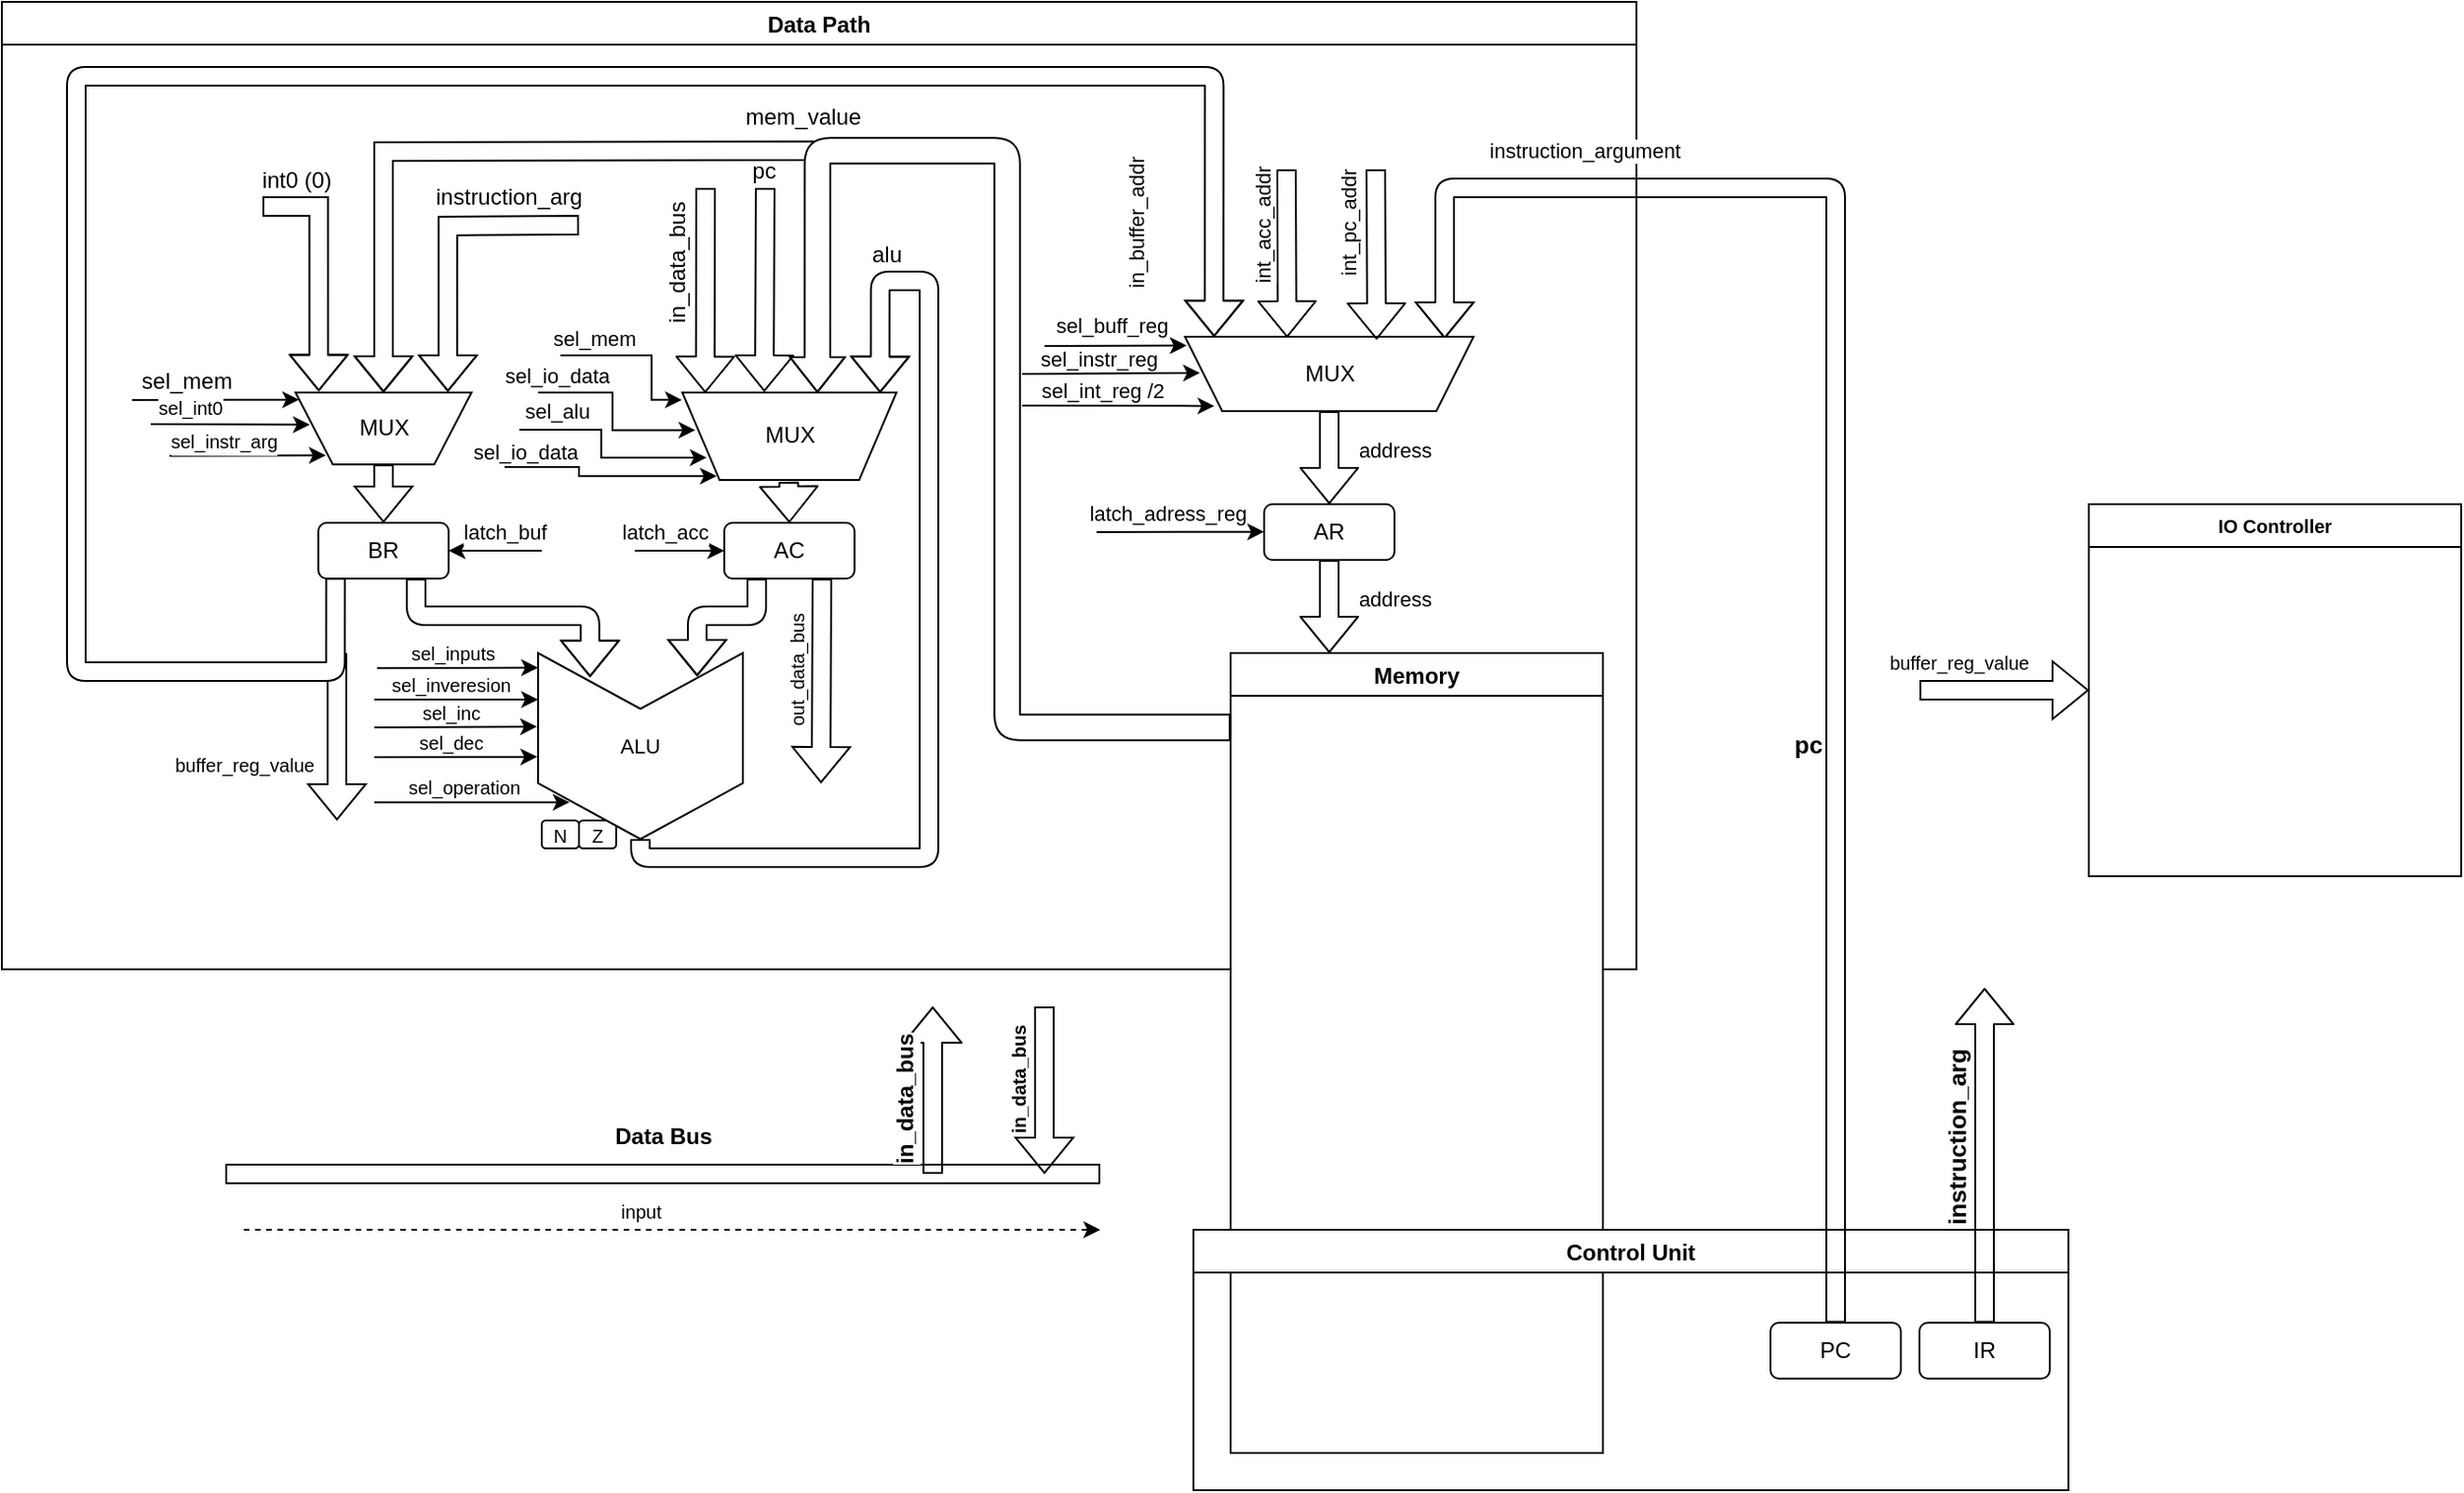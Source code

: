 <mxfile>
    <diagram id="kQsH1G5CMmZ4WWnJtj7y" name="Page-1">
        <mxGraphModel dx="2485" dy="1229" grid="1" gridSize="10" guides="1" tooltips="1" connect="1" arrows="1" fold="1" page="1" pageScale="1" pageWidth="827" pageHeight="1169" math="0" shadow="0">
            <root>
                <mxCell id="0"/>
                <mxCell id="1" parent="0"/>
                <mxCell id="2" value="Data Path" style="swimlane;" vertex="1" parent="1">
                    <mxGeometry x="-80" y="20" width="878" height="520" as="geometry"/>
                </mxCell>
                <mxCell id="6" value="Memory" style="swimlane;fillColor=default;glass=0;swimlaneLine=1;swimlaneFillColor=default;" vertex="1" parent="2">
                    <mxGeometry x="660" y="350" width="200" height="430" as="geometry"/>
                </mxCell>
                <mxCell id="139" value="" style="endArrow=classic;html=1;rounded=0;shadow=0;fontSize=10;fillColor=default;entryX=0.298;entryY=1.014;entryDx=0;entryDy=0;entryPerimeter=0;" edge="1" parent="2">
                    <mxGeometry width="50" height="50" relative="1" as="geometry">
                        <mxPoint x="201.54" y="358.08" as="sourcePoint"/>
                        <mxPoint x="288" y="357.88" as="targetPoint"/>
                    </mxGeometry>
                </mxCell>
                <mxCell id="140" value="sel_inputs" style="edgeLabel;html=1;align=center;verticalAlign=middle;resizable=0;points=[];fontSize=10;" vertex="1" connectable="0" parent="139">
                    <mxGeometry x="-0.16" y="1" relative="1" as="geometry">
                        <mxPoint x="4" y="-7" as="offset"/>
                    </mxGeometry>
                </mxCell>
                <mxCell id="141" value="" style="endArrow=classic;html=1;rounded=0;shadow=0;fontSize=10;fillColor=default;entryX=0.25;entryY=1;entryDx=0;entryDy=0;" edge="1" parent="2" target="93">
                    <mxGeometry width="50" height="50" relative="1" as="geometry">
                        <mxPoint x="200" y="375" as="sourcePoint"/>
                        <mxPoint x="286.46" y="380.0" as="targetPoint"/>
                    </mxGeometry>
                </mxCell>
                <mxCell id="142" value="sel_inveresion" style="edgeLabel;html=1;align=center;verticalAlign=middle;resizable=0;points=[];fontSize=10;" vertex="1" connectable="0" parent="141">
                    <mxGeometry x="-0.16" y="1" relative="1" as="geometry">
                        <mxPoint x="4" y="-7" as="offset"/>
                    </mxGeometry>
                </mxCell>
                <mxCell id="143" value="" style="endArrow=classic;html=1;rounded=0;shadow=0;fontSize=10;fillColor=default;entryX=0.396;entryY=1.005;entryDx=0;entryDy=0;entryPerimeter=0;" edge="1" parent="2" target="93">
                    <mxGeometry width="50" height="50" relative="1" as="geometry">
                        <mxPoint x="200" y="390" as="sourcePoint"/>
                        <mxPoint x="286.46" y="390.0" as="targetPoint"/>
                    </mxGeometry>
                </mxCell>
                <mxCell id="144" value="sel_inc" style="edgeLabel;html=1;align=center;verticalAlign=middle;resizable=0;points=[];fontSize=10;" vertex="1" connectable="0" parent="143">
                    <mxGeometry x="-0.16" y="1" relative="1" as="geometry">
                        <mxPoint x="4" y="-7" as="offset"/>
                    </mxGeometry>
                </mxCell>
                <mxCell id="145" value="" style="endArrow=classic;html=1;rounded=0;shadow=0;fontSize=10;fillColor=default;entryX=0.558;entryY=1.004;entryDx=0;entryDy=0;entryPerimeter=0;" edge="1" parent="2" target="93">
                    <mxGeometry width="50" height="50" relative="1" as="geometry">
                        <mxPoint x="200" y="406" as="sourcePoint"/>
                        <mxPoint x="286.46" y="410.0" as="targetPoint"/>
                    </mxGeometry>
                </mxCell>
                <mxCell id="146" value="sel_dec" style="edgeLabel;html=1;align=center;verticalAlign=middle;resizable=0;points=[];fontSize=10;" vertex="1" connectable="0" parent="145">
                    <mxGeometry x="-0.16" y="1" relative="1" as="geometry">
                        <mxPoint x="4" y="-7" as="offset"/>
                    </mxGeometry>
                </mxCell>
                <mxCell id="147" value="" style="endArrow=classic;html=1;rounded=0;shadow=0;fontSize=10;fillColor=default;entryX=0.802;entryY=0.846;entryDx=0;entryDy=0;entryPerimeter=0;" edge="1" parent="2" target="93">
                    <mxGeometry width="50" height="50" relative="1" as="geometry">
                        <mxPoint x="200.0" y="430.2" as="sourcePoint"/>
                        <mxPoint x="286.46" y="430.0" as="targetPoint"/>
                    </mxGeometry>
                </mxCell>
                <mxCell id="148" value="sel_operation" style="edgeLabel;html=1;align=center;verticalAlign=middle;resizable=0;points=[];fontSize=10;" vertex="1" connectable="0" parent="147">
                    <mxGeometry x="-0.16" y="1" relative="1" as="geometry">
                        <mxPoint x="4" y="-7" as="offset"/>
                    </mxGeometry>
                </mxCell>
                <mxCell id="153" value="" style="shape=flexArrow;endArrow=classic;html=1;rounded=0;shadow=0;fontSize=10;fillColor=none;" edge="1" parent="2">
                    <mxGeometry width="50" height="50" relative="1" as="geometry">
                        <mxPoint x="180" y="350" as="sourcePoint"/>
                        <mxPoint x="180" y="440" as="targetPoint"/>
                    </mxGeometry>
                </mxCell>
                <mxCell id="154" value="buffer_reg_value" style="edgeLabel;html=1;align=center;verticalAlign=middle;resizable=0;points=[];fontSize=10;" vertex="1" connectable="0" parent="153">
                    <mxGeometry x="0.206" y="-2" relative="1" as="geometry">
                        <mxPoint x="-48" y="5" as="offset"/>
                    </mxGeometry>
                </mxCell>
                <mxCell id="162" value="Z" style="rounded=1;whiteSpace=wrap;html=1;glass=0;fontSize=10;fillColor=default;" vertex="1" parent="2">
                    <mxGeometry x="310" y="440" width="20" height="15" as="geometry"/>
                </mxCell>
                <mxCell id="161" value="N" style="rounded=1;whiteSpace=wrap;html=1;glass=0;fontSize=10;fillColor=default;" vertex="1" parent="2">
                    <mxGeometry x="290" y="440" width="20" height="15" as="geometry"/>
                </mxCell>
                <mxCell id="4" value="Control Unit" style="swimlane;" vertex="1" parent="1">
                    <mxGeometry x="560" y="680" width="470" height="140" as="geometry"/>
                </mxCell>
                <mxCell id="5" value="IR" style="rounded=1;whiteSpace=wrap;html=1;" vertex="1" parent="4">
                    <mxGeometry x="390" y="50" width="70" height="30" as="geometry"/>
                </mxCell>
                <mxCell id="16" value="PC" style="rounded=1;whiteSpace=wrap;html=1;" vertex="1" parent="4">
                    <mxGeometry x="310" y="50" width="70" height="30" as="geometry"/>
                </mxCell>
                <mxCell id="21" value="" style="shape=flexArrow;endArrow=classic;html=1;exitX=0.5;exitY=0;exitDx=0;exitDy=0;entryX=0.1;entryY=0.974;entryDx=0;entryDy=0;entryPerimeter=0;edgeStyle=orthogonalEdgeStyle;" edge="1" parent="1" source="16">
                    <mxGeometry width="50" height="50" relative="1" as="geometry">
                        <mxPoint x="780" y="520" as="sourcePoint"/>
                        <mxPoint x="695.0" y="201.04" as="targetPoint"/>
                        <Array as="points">
                            <mxPoint x="905" y="120"/>
                            <mxPoint x="695" y="120"/>
                        </Array>
                    </mxGeometry>
                </mxCell>
                <mxCell id="56" value="&lt;font style=&quot;font-size: 13px;&quot;&gt;&lt;b&gt;pc&lt;/b&gt;&lt;/font&gt;" style="edgeLabel;html=1;align=center;verticalAlign=middle;resizable=0;points=[];fontSize=12;" vertex="1" connectable="0" parent="21">
                    <mxGeometry x="-0.816" y="2" relative="1" as="geometry">
                        <mxPoint x="-13" y="-228" as="offset"/>
                    </mxGeometry>
                </mxCell>
                <mxCell id="43" value="" style="shape=flexArrow;endArrow=none;html=1;fontSize=11;endFill=0;" edge="1" parent="1">
                    <mxGeometry width="50" height="50" relative="1" as="geometry">
                        <mxPoint x="40" y="650" as="sourcePoint"/>
                        <mxPoint x="510" y="650" as="targetPoint"/>
                    </mxGeometry>
                </mxCell>
                <mxCell id="44" value="&lt;b&gt;&lt;font style=&quot;font-size: 12px;&quot;&gt;Data Bus&lt;/font&gt;&lt;/b&gt;" style="edgeLabel;html=1;align=center;verticalAlign=middle;resizable=0;points=[];fontSize=11;" vertex="1" connectable="0" parent="43">
                    <mxGeometry x="-0.07" y="1" relative="1" as="geometry">
                        <mxPoint x="16" y="-19" as="offset"/>
                    </mxGeometry>
                </mxCell>
                <mxCell id="54" value="" style="shape=flexArrow;endArrow=classic;html=1;fontSize=12;" edge="1" parent="1">
                    <mxGeometry width="50" height="50" relative="1" as="geometry">
                        <mxPoint x="420" y="650" as="sourcePoint"/>
                        <mxPoint x="420" y="560" as="targetPoint"/>
                    </mxGeometry>
                </mxCell>
                <mxCell id="55" value="&lt;b&gt;in_data_bus&lt;/b&gt;" style="edgeLabel;html=1;align=center;verticalAlign=middle;resizable=0;points=[];fontSize=12;rotation=270;" vertex="1" connectable="0" parent="54">
                    <mxGeometry x="-0.352" y="3" relative="1" as="geometry">
                        <mxPoint x="-12" y="-11" as="offset"/>
                    </mxGeometry>
                </mxCell>
                <mxCell id="59" value="" style="shape=flexArrow;endArrow=classic;html=1;fontSize=13;exitX=0.5;exitY=0;exitDx=0;exitDy=0;" edge="1" parent="1" source="5">
                    <mxGeometry width="50" height="50" relative="1" as="geometry">
                        <mxPoint x="720" y="610" as="sourcePoint"/>
                        <mxPoint x="985" y="550" as="targetPoint"/>
                    </mxGeometry>
                </mxCell>
                <mxCell id="60" value="&lt;b style=&quot;&quot;&gt;instruction_arg&lt;/b&gt;" style="edgeLabel;html=1;align=center;verticalAlign=middle;resizable=0;points=[];fontSize=13;rotation=270;" vertex="1" connectable="0" parent="59">
                    <mxGeometry x="0.195" y="-1" relative="1" as="geometry">
                        <mxPoint x="-16" y="8" as="offset"/>
                    </mxGeometry>
                </mxCell>
                <mxCell id="78" value="BR" style="rounded=1;whiteSpace=wrap;html=1;" vertex="1" parent="1">
                    <mxGeometry x="90" y="300" width="70" height="30" as="geometry"/>
                </mxCell>
                <mxCell id="79" value="AC" style="rounded=1;whiteSpace=wrap;html=1;" vertex="1" parent="1">
                    <mxGeometry x="308" y="300" width="70" height="30" as="geometry"/>
                </mxCell>
                <mxCell id="80" value="AR" style="rounded=1;whiteSpace=wrap;html=1;" vertex="1" parent="1">
                    <mxGeometry x="598" y="290" width="70" height="30" as="geometry"/>
                </mxCell>
                <mxCell id="81" value="MUX" style="shape=trapezoid;perimeter=trapezoidPerimeter;whiteSpace=wrap;html=1;fixedSize=1;direction=west;" vertex="1" parent="1">
                    <mxGeometry x="555.5" y="200" width="155" height="40" as="geometry"/>
                </mxCell>
                <mxCell id="82" value="" style="shape=flexArrow;endArrow=classic;html=1;entryX=0.5;entryY=0;entryDx=0;entryDy=0;exitX=0.5;exitY=0;exitDx=0;exitDy=0;" edge="1" parent="1" source="81" target="80">
                    <mxGeometry width="50" height="50" relative="1" as="geometry">
                        <mxPoint x="400" y="220" as="sourcePoint"/>
                        <mxPoint x="450" y="170" as="targetPoint"/>
                    </mxGeometry>
                </mxCell>
                <mxCell id="83" value="address" style="edgeLabel;html=1;align=center;verticalAlign=middle;resizable=0;points=[];" vertex="1" connectable="0" parent="82">
                    <mxGeometry x="-0.338" y="3" relative="1" as="geometry">
                        <mxPoint x="32" y="4" as="offset"/>
                    </mxGeometry>
                </mxCell>
                <mxCell id="84" value="" style="shape=flexArrow;endArrow=classic;html=1;exitX=0.5;exitY=1;exitDx=0;exitDy=0;" edge="1" parent="1" source="80">
                    <mxGeometry width="50" height="50" relative="1" as="geometry">
                        <mxPoint x="604.62" y="320" as="sourcePoint"/>
                        <mxPoint x="633.0" y="370" as="targetPoint"/>
                    </mxGeometry>
                </mxCell>
                <mxCell id="85" value="address" style="edgeLabel;html=1;align=center;verticalAlign=middle;resizable=0;points=[];" vertex="1" connectable="0" parent="84">
                    <mxGeometry x="-0.338" y="3" relative="1" as="geometry">
                        <mxPoint x="32" y="4" as="offset"/>
                    </mxGeometry>
                </mxCell>
                <mxCell id="88" value="int_pc_addr" style="edgeLabel;html=1;align=center;verticalAlign=middle;resizable=0;points=[];rotation=270;fontSize=11;" vertex="1" connectable="0" parent="1">
                    <mxGeometry x="643" y="139" as="geometry"/>
                </mxCell>
                <mxCell id="89" value="" style="endArrow=classic;html=1;fontSize=11;entryX=0.948;entryY=0.514;entryDx=0;entryDy=0;entryPerimeter=0;" edge="1" parent="1" target="81">
                    <mxGeometry width="50" height="50" relative="1" as="geometry">
                        <mxPoint x="468.0" y="220" as="sourcePoint"/>
                        <mxPoint x="532.845" y="210.0" as="targetPoint"/>
                    </mxGeometry>
                </mxCell>
                <mxCell id="90" value="sel_instr_reg" style="edgeLabel;html=1;align=center;verticalAlign=middle;resizable=0;points=[];fontSize=11;" vertex="1" connectable="0" parent="89">
                    <mxGeometry x="-0.477" relative="1" as="geometry">
                        <mxPoint x="16" y="-8" as="offset"/>
                    </mxGeometry>
                </mxCell>
                <mxCell id="91" value="" style="endArrow=classic;html=1;fontSize=11;entryX=0.898;entryY=0.07;entryDx=0;entryDy=0;entryPerimeter=0;" edge="1" parent="1" target="81">
                    <mxGeometry width="50" height="50" relative="1" as="geometry">
                        <mxPoint x="468.0" y="237.0" as="sourcePoint"/>
                        <mxPoint x="528.43" y="220.0" as="targetPoint"/>
                    </mxGeometry>
                </mxCell>
                <mxCell id="92" value="sel_int_reg /2" style="edgeLabel;html=1;align=center;verticalAlign=middle;resizable=0;points=[];fontSize=11;" vertex="1" connectable="0" parent="91">
                    <mxGeometry x="-0.477" relative="1" as="geometry">
                        <mxPoint x="16" y="-8" as="offset"/>
                    </mxGeometry>
                </mxCell>
                <mxCell id="93" value="ALU" style="shape=step;perimeter=stepPerimeter;whiteSpace=wrap;html=1;fixedSize=1;fontSize=11;direction=south;size=30;" vertex="1" parent="1">
                    <mxGeometry x="208" y="370" width="110" height="100" as="geometry"/>
                </mxCell>
                <mxCell id="94" value="" style="shape=flexArrow;endArrow=classic;html=1;fontSize=11;exitX=0.75;exitY=1;exitDx=0;exitDy=0;entryX=0.129;entryY=0.746;entryDx=0;entryDy=0;entryPerimeter=0;edgeStyle=orthogonalEdgeStyle;" edge="1" parent="1" source="78" target="93">
                    <mxGeometry width="50" height="50" relative="1" as="geometry">
                        <mxPoint x="300" y="440" as="sourcePoint"/>
                        <mxPoint x="350" y="390" as="targetPoint"/>
                    </mxGeometry>
                </mxCell>
                <mxCell id="95" value="" style="shape=flexArrow;endArrow=classic;html=1;fontSize=11;exitX=0.25;exitY=1;exitDx=0;exitDy=0;entryX=0.125;entryY=0.223;entryDx=0;entryDy=0;entryPerimeter=0;edgeStyle=orthogonalEdgeStyle;" edge="1" parent="1" source="79" target="93">
                    <mxGeometry width="50" height="50" relative="1" as="geometry">
                        <mxPoint x="300" y="440" as="sourcePoint"/>
                        <mxPoint x="350" y="390" as="targetPoint"/>
                    </mxGeometry>
                </mxCell>
                <mxCell id="96" value="" style="endArrow=classic;html=1;fontSize=11;entryX=0;entryY=0.5;entryDx=0;entryDy=0;" edge="1" parent="1">
                    <mxGeometry width="50" height="50" relative="1" as="geometry">
                        <mxPoint x="508.0" y="305" as="sourcePoint"/>
                        <mxPoint x="598.0" y="304.83" as="targetPoint"/>
                    </mxGeometry>
                </mxCell>
                <mxCell id="97" value="latch_adress_reg" style="edgeLabel;html=1;align=center;verticalAlign=middle;resizable=0;points=[];fontSize=11;" vertex="1" connectable="0" parent="96">
                    <mxGeometry x="-0.467" y="4" relative="1" as="geometry">
                        <mxPoint x="14" y="-6" as="offset"/>
                    </mxGeometry>
                </mxCell>
                <mxCell id="98" value="MUX" style="shape=trapezoid;perimeter=trapezoidPerimeter;whiteSpace=wrap;html=1;fixedSize=1;direction=west;" vertex="1" parent="1">
                    <mxGeometry x="285.5" y="230" width="115" height="46.95" as="geometry"/>
                </mxCell>
                <mxCell id="99" value="" style="shape=flexArrow;endArrow=classic;html=1;fontSize=12;exitX=0.503;exitY=-0.021;exitDx=0;exitDy=0;entryX=0.5;entryY=0;entryDx=0;entryDy=0;exitPerimeter=0;" edge="1" parent="1" source="98" target="79">
                    <mxGeometry width="50" height="50" relative="1" as="geometry">
                        <mxPoint x="320" y="310" as="sourcePoint"/>
                        <mxPoint x="370" y="260" as="targetPoint"/>
                    </mxGeometry>
                </mxCell>
                <mxCell id="100" value="" style="shape=flexArrow;endArrow=classic;html=1;fontSize=12;exitX=1;exitY=0.5;exitDx=0;exitDy=0;entryX=0.076;entryY=0.996;entryDx=0;entryDy=0;entryPerimeter=0;edgeStyle=orthogonalEdgeStyle;" edge="1" parent="1" source="93" target="98">
                    <mxGeometry width="50" height="50" relative="1" as="geometry">
                        <mxPoint x="260" y="330" as="sourcePoint"/>
                        <mxPoint x="310" y="280" as="targetPoint"/>
                        <Array as="points">
                            <mxPoint x="263" y="480"/>
                            <mxPoint x="418" y="480"/>
                            <mxPoint x="418" y="170"/>
                            <mxPoint x="392" y="170"/>
                        </Array>
                    </mxGeometry>
                </mxCell>
                <mxCell id="101" value="alu" style="edgeLabel;html=1;align=center;verticalAlign=middle;resizable=0;points=[];fontSize=12;" vertex="1" connectable="0" parent="100">
                    <mxGeometry x="0.742" y="-2" relative="1" as="geometry">
                        <mxPoint x="-9" y="-12" as="offset"/>
                    </mxGeometry>
                </mxCell>
                <mxCell id="102" value="" style="shape=flexArrow;endArrow=classic;html=1;fontSize=12;entryX=0.893;entryY=0.996;entryDx=0;entryDy=0;entryPerimeter=0;" edge="1" parent="1" target="98">
                    <mxGeometry width="50" height="50" relative="1" as="geometry">
                        <mxPoint x="298" y="120" as="sourcePoint"/>
                        <mxPoint x="270" y="210" as="targetPoint"/>
                        <Array as="points"/>
                    </mxGeometry>
                </mxCell>
                <mxCell id="103" value="in_data_bus" style="edgeLabel;html=1;align=center;verticalAlign=middle;resizable=0;points=[];fontSize=12;rotation=270;" vertex="1" connectable="0" parent="102">
                    <mxGeometry x="-0.896" y="-1" relative="1" as="geometry">
                        <mxPoint x="-14" y="35" as="offset"/>
                    </mxGeometry>
                </mxCell>
                <mxCell id="104" value="" style="endArrow=classic;html=1;fontSize=13;entryX=0.939;entryY=0.57;entryDx=0;entryDy=0;entryPerimeter=0;edgeStyle=orthogonalEdgeStyle;rounded=0;" edge="1" parent="1" target="98">
                    <mxGeometry width="50" height="50" relative="1" as="geometry">
                        <mxPoint x="208" y="230" as="sourcePoint"/>
                        <mxPoint x="257.505" y="247.23" as="targetPoint"/>
                        <Array as="points">
                            <mxPoint x="248" y="230"/>
                            <mxPoint x="248" y="250"/>
                        </Array>
                    </mxGeometry>
                </mxCell>
                <mxCell id="105" value="&lt;font style=&quot;font-size: 11px;&quot;&gt;sel_io_data&lt;/font&gt;" style="edgeLabel;html=1;align=center;verticalAlign=middle;resizable=0;points=[];fontSize=13;" vertex="1" connectable="0" parent="104">
                    <mxGeometry x="-0.523" y="-1" relative="1" as="geometry">
                        <mxPoint x="-15" y="-11" as="offset"/>
                    </mxGeometry>
                </mxCell>
                <mxCell id="106" value="" style="endArrow=classic;html=1;fontSize=13;entryX=0.886;entryY=0.255;entryDx=0;entryDy=0;entryPerimeter=0;edgeStyle=orthogonalEdgeStyle;rounded=0;" edge="1" parent="1" target="98">
                    <mxGeometry width="50" height="50" relative="1" as="geometry">
                        <mxPoint x="198" y="250" as="sourcePoint"/>
                        <mxPoint x="268.065" y="249.999" as="targetPoint"/>
                        <Array as="points">
                            <mxPoint x="198" y="250"/>
                            <mxPoint x="242" y="250"/>
                            <mxPoint x="242" y="265"/>
                        </Array>
                    </mxGeometry>
                </mxCell>
                <mxCell id="107" value="&lt;font style=&quot;font-size: 11px;&quot;&gt;sel_alu&lt;/font&gt;" style="edgeLabel;html=1;align=center;verticalAlign=middle;resizable=0;points=[];fontSize=11;" vertex="1" connectable="0" parent="106">
                    <mxGeometry x="-0.523" y="-1" relative="1" as="geometry">
                        <mxPoint x="-8" y="-11" as="offset"/>
                    </mxGeometry>
                </mxCell>
                <mxCell id="108" value="" style="endArrow=classic;html=1;fontSize=13;entryX=0.839;entryY=0.043;entryDx=0;entryDy=0;entryPerimeter=0;edgeStyle=orthogonalEdgeStyle;rounded=0;" edge="1" parent="1" target="98">
                    <mxGeometry width="50" height="50" relative="1" as="geometry">
                        <mxPoint x="190" y="270" as="sourcePoint"/>
                        <mxPoint x="268.065" y="259.789" as="targetPoint"/>
                        <Array as="points">
                            <mxPoint x="190" y="270"/>
                            <mxPoint x="230" y="270"/>
                            <mxPoint x="230" y="275"/>
                        </Array>
                    </mxGeometry>
                </mxCell>
                <mxCell id="109" value="&lt;font style=&quot;font-size: 11px;&quot;&gt;sel_io_data&lt;/font&gt;" style="edgeLabel;html=1;align=center;verticalAlign=middle;resizable=0;points=[];fontSize=13;" vertex="1" connectable="0" parent="108">
                    <mxGeometry x="-0.523" y="-1" relative="1" as="geometry">
                        <mxPoint x="-18" y="-10" as="offset"/>
                    </mxGeometry>
                </mxCell>
                <mxCell id="110" value="MUX" style="shape=trapezoid;perimeter=trapezoidPerimeter;whiteSpace=wrap;html=1;fixedSize=1;direction=west;" vertex="1" parent="1">
                    <mxGeometry x="77.75" y="230" width="94.5" height="38.58" as="geometry"/>
                </mxCell>
                <mxCell id="111" value="" style="shape=flexArrow;endArrow=classic;html=1;rounded=0;fontSize=11;exitX=0.5;exitY=0;exitDx=0;exitDy=0;entryX=0.5;entryY=0;entryDx=0;entryDy=0;" edge="1" parent="1" source="110" target="78">
                    <mxGeometry width="50" height="50" relative="1" as="geometry">
                        <mxPoint x="142" y="220" as="sourcePoint"/>
                        <mxPoint x="192" y="170" as="targetPoint"/>
                    </mxGeometry>
                </mxCell>
                <mxCell id="112" value="" style="shape=flexArrow;endArrow=classic;html=1;entryX=0.646;entryY=0.99;entryDx=0;entryDy=0;entryPerimeter=0;" edge="1" parent="1" target="81">
                    <mxGeometry width="50" height="50" relative="1" as="geometry">
                        <mxPoint x="610" y="110" as="sourcePoint"/>
                        <mxPoint x="720" y="250" as="targetPoint"/>
                    </mxGeometry>
                </mxCell>
                <mxCell id="113" value="int_acc_addr" style="edgeLabel;html=1;align=center;verticalAlign=middle;resizable=0;points=[];rotation=270;" vertex="1" connectable="0" parent="112">
                    <mxGeometry x="-0.089" y="-1" relative="1" as="geometry">
                        <mxPoint x="-12" y="-11" as="offset"/>
                    </mxGeometry>
                </mxCell>
                <mxCell id="114" value="instruction_argument" style="edgeLabel;html=1;align=center;verticalAlign=middle;resizable=0;points=[];fontSize=11;" vertex="1" connectable="0" parent="1">
                    <mxGeometry x="769.25" y="100.0" as="geometry"/>
                </mxCell>
                <mxCell id="115" value="" style="shape=flexArrow;endArrow=classic;html=1;entryX=0.336;entryY=0.962;entryDx=0;entryDy=0;entryPerimeter=0;" edge="1" parent="1" target="81">
                    <mxGeometry width="50" height="50" relative="1" as="geometry">
                        <mxPoint x="658.0" y="110" as="sourcePoint"/>
                        <mxPoint x="830" y="210" as="targetPoint"/>
                    </mxGeometry>
                </mxCell>
                <mxCell id="116" value="" style="endArrow=classic;html=1;fontSize=11;entryX=0.994;entryY=0.882;entryDx=0;entryDy=0;entryPerimeter=0;" edge="1" parent="1" target="81">
                    <mxGeometry width="50" height="50" relative="1" as="geometry">
                        <mxPoint x="480" y="205" as="sourcePoint"/>
                        <mxPoint x="530" y="260" as="targetPoint"/>
                    </mxGeometry>
                </mxCell>
                <mxCell id="117" value="sel_buff_reg" style="edgeLabel;html=1;align=center;verticalAlign=middle;resizable=0;points=[];fontSize=11;" vertex="1" connectable="0" parent="116">
                    <mxGeometry x="-0.477" relative="1" as="geometry">
                        <mxPoint x="16" y="-11" as="offset"/>
                    </mxGeometry>
                </mxCell>
                <mxCell id="118" value="" style="endArrow=classic;html=1;fontSize=11;entryX=1;entryY=0.5;entryDx=0;entryDy=0;" edge="1" parent="1" target="78">
                    <mxGeometry width="50" height="50" relative="1" as="geometry">
                        <mxPoint x="210" y="315" as="sourcePoint"/>
                        <mxPoint x="260" y="360" as="targetPoint"/>
                    </mxGeometry>
                </mxCell>
                <mxCell id="119" value="latch_buf" style="edgeLabel;html=1;align=center;verticalAlign=middle;resizable=0;points=[];fontSize=11;" vertex="1" connectable="0" parent="118">
                    <mxGeometry x="-0.467" relative="1" as="geometry">
                        <mxPoint x="-7" y="-10" as="offset"/>
                    </mxGeometry>
                </mxCell>
                <mxCell id="120" value="" style="endArrow=classic;html=1;fontSize=11;entryX=0;entryY=0.5;entryDx=0;entryDy=0;" edge="1" parent="1" target="79">
                    <mxGeometry width="50" height="50" relative="1" as="geometry">
                        <mxPoint x="260" y="315" as="sourcePoint"/>
                        <mxPoint x="350" y="330" as="targetPoint"/>
                    </mxGeometry>
                </mxCell>
                <mxCell id="121" value="latch_acc" style="edgeLabel;html=1;align=center;verticalAlign=middle;resizable=0;points=[];fontSize=11;" vertex="1" connectable="0" parent="120">
                    <mxGeometry x="-0.593" relative="1" as="geometry">
                        <mxPoint x="6" y="-10" as="offset"/>
                    </mxGeometry>
                </mxCell>
                <mxCell id="122" value="" style="shape=flexArrow;endArrow=classic;html=1;fontSize=12;entryX=0.617;entryY=1.01;entryDx=0;entryDy=0;entryPerimeter=0;" edge="1" parent="1" target="98">
                    <mxGeometry width="50" height="50" relative="1" as="geometry">
                        <mxPoint x="330" y="120" as="sourcePoint"/>
                        <mxPoint x="450" y="260" as="targetPoint"/>
                        <Array as="points"/>
                    </mxGeometry>
                </mxCell>
                <mxCell id="123" value="pc" style="edgeLabel;html=1;align=center;verticalAlign=middle;resizable=0;points=[];fontSize=12;" vertex="1" connectable="0" parent="122">
                    <mxGeometry x="-0.896" y="-1" relative="1" as="geometry">
                        <mxPoint y="-15" as="offset"/>
                    </mxGeometry>
                </mxCell>
                <mxCell id="124" value="" style="endArrow=classic;html=1;fontSize=13;entryX=1.002;entryY=0.916;entryDx=0;entryDy=0;entryPerimeter=0;rounded=0;edgeStyle=orthogonalEdgeStyle;" edge="1" parent="1" target="98">
                    <mxGeometry width="50" height="50" relative="1" as="geometry">
                        <mxPoint x="220" y="210" as="sourcePoint"/>
                        <mxPoint x="290" y="230" as="targetPoint"/>
                        <Array as="points">
                            <mxPoint x="240" y="210"/>
                            <mxPoint x="269" y="210"/>
                            <mxPoint x="269" y="234"/>
                        </Array>
                    </mxGeometry>
                </mxCell>
                <mxCell id="125" value="&lt;font style=&quot;font-size: 11px;&quot;&gt;sel_mem&lt;/font&gt;" style="edgeLabel;html=1;align=center;verticalAlign=middle;resizable=0;points=[];fontSize=13;" vertex="1" connectable="0" parent="124">
                    <mxGeometry x="-0.523" y="-1" relative="1" as="geometry">
                        <mxPoint x="-4" y="-11" as="offset"/>
                    </mxGeometry>
                </mxCell>
                <mxCell id="126" value="" style="shape=flexArrow;endArrow=classic;html=1;rounded=0;fontSize=11;entryX=0.134;entryY=1.012;entryDx=0;entryDy=0;entryPerimeter=0;edgeStyle=orthogonalEdgeStyle;" edge="1" parent="1" target="110">
                    <mxGeometry width="50" height="50" relative="1" as="geometry">
                        <mxPoint x="230" y="140" as="sourcePoint"/>
                        <mxPoint x="220" y="190" as="targetPoint"/>
                    </mxGeometry>
                </mxCell>
                <mxCell id="127" value="&lt;font style=&quot;font-size: 12px;&quot;&gt;instruction_arg&lt;/font&gt;" style="edgeLabel;html=1;align=center;verticalAlign=middle;resizable=0;points=[];fontSize=11;" vertex="1" connectable="0" parent="126">
                    <mxGeometry x="-0.461" y="1" relative="1" as="geometry">
                        <mxPoint x="5" y="-17" as="offset"/>
                    </mxGeometry>
                </mxCell>
                <mxCell id="128" value="" style="shape=flexArrow;endArrow=classic;html=1;rounded=0;fontSize=12;edgeStyle=orthogonalEdgeStyle;entryX=0.5;entryY=1;entryDx=0;entryDy=0;" edge="1" parent="1" target="110">
                    <mxGeometry width="50" height="50" relative="1" as="geometry">
                        <mxPoint x="370" y="100" as="sourcePoint"/>
                        <mxPoint x="130" y="220" as="targetPoint"/>
                    </mxGeometry>
                </mxCell>
                <mxCell id="129" value="" style="shape=flexArrow;endArrow=classic;html=1;fontSize=12;edgeStyle=orthogonalEdgeStyle;width=13.731;endSize=5.881;endWidth=14.663;entryX=0.369;entryY=0.996;entryDx=0;entryDy=0;entryPerimeter=0;shadow=0;fillColor=default;" edge="1" parent="1" target="98">
                    <mxGeometry width="50" height="50" relative="1" as="geometry">
                        <mxPoint x="580" y="410" as="sourcePoint"/>
                        <mxPoint x="370" y="220" as="targetPoint"/>
                        <Array as="points">
                            <mxPoint x="460" y="410"/>
                            <mxPoint x="460" y="100"/>
                            <mxPoint x="358" y="100"/>
                        </Array>
                    </mxGeometry>
                </mxCell>
                <mxCell id="130" value="mem_value" style="edgeLabel;html=1;align=center;verticalAlign=middle;resizable=0;points=[];fontSize=12;" vertex="1" connectable="0" parent="129">
                    <mxGeometry x="0.601" y="-1" relative="1" as="geometry">
                        <mxPoint x="-10" y="-17" as="offset"/>
                    </mxGeometry>
                </mxCell>
                <mxCell id="131" value="" style="shape=flexArrow;endArrow=classic;html=1;rounded=0;shadow=0;fontSize=12;fillColor=default;entryX=0.868;entryY=1.019;entryDx=0;entryDy=0;entryPerimeter=0;edgeStyle=orthogonalEdgeStyle;" edge="1" parent="1" target="110">
                    <mxGeometry width="50" height="50" relative="1" as="geometry">
                        <mxPoint x="60" y="130" as="sourcePoint"/>
                        <mxPoint x="220" y="210" as="targetPoint"/>
                        <Array as="points">
                            <mxPoint x="90" y="130"/>
                        </Array>
                    </mxGeometry>
                </mxCell>
                <mxCell id="132" value="int0 (0)" style="edgeLabel;html=1;align=center;verticalAlign=middle;resizable=0;points=[];fontSize=12;" vertex="1" connectable="0" parent="131">
                    <mxGeometry x="-0.75" y="1" relative="1" as="geometry">
                        <mxPoint x="2" y="-13" as="offset"/>
                    </mxGeometry>
                </mxCell>
                <mxCell id="133" value="" style="endArrow=classic;html=1;rounded=0;shadow=0;fontSize=12;fillColor=default;entryX=0.98;entryY=0.901;entryDx=0;entryDy=0;entryPerimeter=0;" edge="1" parent="1" target="110">
                    <mxGeometry width="50" height="50" relative="1" as="geometry">
                        <mxPoint x="-10" y="234" as="sourcePoint"/>
                        <mxPoint x="210" y="240" as="targetPoint"/>
                    </mxGeometry>
                </mxCell>
                <mxCell id="134" value="sel_mem" style="edgeLabel;html=1;align=center;verticalAlign=middle;resizable=0;points=[];fontSize=12;" vertex="1" connectable="0" parent="133">
                    <mxGeometry x="-0.457" y="1" relative="1" as="geometry">
                        <mxPoint x="4" y="-9" as="offset"/>
                    </mxGeometry>
                </mxCell>
                <mxCell id="135" value="" style="endArrow=classic;html=1;rounded=0;shadow=0;fontSize=12;fillColor=default;entryX=0.919;entryY=0.552;entryDx=0;entryDy=0;entryPerimeter=0;" edge="1" parent="1" target="110">
                    <mxGeometry width="50" height="50" relative="1" as="geometry">
                        <mxPoint y="247" as="sourcePoint"/>
                        <mxPoint x="210" y="240" as="targetPoint"/>
                    </mxGeometry>
                </mxCell>
                <mxCell id="136" value="&lt;font style=&quot;font-size: 10px;&quot;&gt;sel_int0&lt;/font&gt;" style="edgeLabel;html=1;align=center;verticalAlign=middle;resizable=0;points=[];fontSize=12;" vertex="1" connectable="0" parent="135">
                    <mxGeometry x="-0.503" relative="1" as="geometry">
                        <mxPoint y="-9" as="offset"/>
                    </mxGeometry>
                </mxCell>
                <mxCell id="137" value="" style="endArrow=classic;html=1;rounded=0;shadow=0;fontSize=12;fillColor=default;entryX=0.828;entryY=0.125;entryDx=0;entryDy=0;entryPerimeter=0;" edge="1" parent="1" target="110">
                    <mxGeometry width="50" height="50" relative="1" as="geometry">
                        <mxPoint x="10" y="264" as="sourcePoint"/>
                        <mxPoint x="80" y="270" as="targetPoint"/>
                    </mxGeometry>
                </mxCell>
                <mxCell id="138" value="&lt;font style=&quot;font-size: 10px;&quot;&gt;sel_instr_arg&lt;/font&gt;" style="edgeLabel;html=1;align=center;verticalAlign=middle;resizable=0;points=[];fontSize=12;" vertex="1" connectable="0" parent="137">
                    <mxGeometry x="-0.304" y="1" relative="1" as="geometry">
                        <mxPoint y="-7" as="offset"/>
                    </mxGeometry>
                </mxCell>
                <mxCell id="149" value="" style="endArrow=classic;html=1;rounded=0;shadow=0;fontSize=10;fillColor=default;dashed=1;" edge="1" parent="1">
                    <mxGeometry width="50" height="50" relative="1" as="geometry">
                        <mxPoint x="50" y="680" as="sourcePoint"/>
                        <mxPoint x="510" y="680" as="targetPoint"/>
                    </mxGeometry>
                </mxCell>
                <mxCell id="150" value="input" style="edgeLabel;html=1;align=center;verticalAlign=middle;resizable=0;points=[];fontSize=10;" vertex="1" connectable="0" parent="149">
                    <mxGeometry x="-0.086" relative="1" as="geometry">
                        <mxPoint x="3" y="-10" as="offset"/>
                    </mxGeometry>
                </mxCell>
                <mxCell id="152" value="IO Controller" style="swimlane;glass=0;fontSize=10;fillColor=default;" vertex="1" parent="1">
                    <mxGeometry x="1041" y="290" width="200" height="200" as="geometry"/>
                </mxCell>
                <mxCell id="86" value="" style="shape=flexArrow;endArrow=classic;html=1;entryX=0.899;entryY=0.997;entryDx=0;entryDy=0;entryPerimeter=0;edgeStyle=orthogonalEdgeStyle;exitX=0.132;exitY=0.989;exitDx=0;exitDy=0;exitPerimeter=0;fillColor=default;" edge="1" parent="1" source="78" target="81">
                    <mxGeometry width="50" height="50" relative="1" as="geometry">
                        <mxPoint x="130" y="310" as="sourcePoint"/>
                        <mxPoint x="720" y="450" as="targetPoint"/>
                        <Array as="points">
                            <mxPoint x="99" y="380"/>
                            <mxPoint x="-40" y="380"/>
                            <mxPoint x="-40" y="60"/>
                            <mxPoint x="571" y="60"/>
                        </Array>
                    </mxGeometry>
                </mxCell>
                <mxCell id="87" value="in_buffer_addr" style="edgeLabel;html=1;align=center;verticalAlign=middle;resizable=0;points=[];fontSize=11;rotation=270;" vertex="1" connectable="0" parent="86">
                    <mxGeometry x="0.7" y="-1" relative="1" as="geometry">
                        <mxPoint x="7" y="78" as="offset"/>
                    </mxGeometry>
                </mxCell>
                <mxCell id="155" value="" style="shape=flexArrow;endArrow=classic;html=1;rounded=0;shadow=0;sketch=0;fontSize=10;fillColor=none;entryX=0;entryY=0.5;entryDx=0;entryDy=0;" edge="1" parent="1" target="152">
                    <mxGeometry width="50" height="50" relative="1" as="geometry">
                        <mxPoint x="950" y="390" as="sourcePoint"/>
                        <mxPoint x="1200" y="290" as="targetPoint"/>
                    </mxGeometry>
                </mxCell>
                <mxCell id="156" value="buffer_reg_value" style="edgeLabel;html=1;align=center;verticalAlign=middle;resizable=0;points=[];fontSize=10;" vertex="1" connectable="0" parent="155">
                    <mxGeometry x="-0.551" y="2" relative="1" as="geometry">
                        <mxPoint y="-13" as="offset"/>
                    </mxGeometry>
                </mxCell>
                <mxCell id="157" value="" style="shape=flexArrow;endArrow=classic;html=1;rounded=0;shadow=0;sketch=0;fontSize=10;fillColor=none;exitX=0.75;exitY=1;exitDx=0;exitDy=0;" edge="1" parent="1" source="79">
                    <mxGeometry width="50" height="50" relative="1" as="geometry">
                        <mxPoint x="290" y="490" as="sourcePoint"/>
                        <mxPoint x="360" y="440" as="targetPoint"/>
                    </mxGeometry>
                </mxCell>
                <mxCell id="158" value="out_data_bus" style="edgeLabel;html=1;align=center;verticalAlign=middle;resizable=0;points=[];fontSize=10;rotation=270;" vertex="1" connectable="0" parent="157">
                    <mxGeometry x="-0.239" y="1" relative="1" as="geometry">
                        <mxPoint x="-15" y="8" as="offset"/>
                    </mxGeometry>
                </mxCell>
                <mxCell id="159" value="" style="shape=flexArrow;endArrow=classic;html=1;rounded=0;shadow=0;sketch=0;fontSize=10;fillColor=none;" edge="1" parent="1">
                    <mxGeometry width="50" height="50" relative="1" as="geometry">
                        <mxPoint x="480" y="560" as="sourcePoint"/>
                        <mxPoint x="480" y="650" as="targetPoint"/>
                    </mxGeometry>
                </mxCell>
                <mxCell id="160" value="&lt;b&gt;in_data_bus&lt;/b&gt;" style="edgeLabel;html=1;align=center;verticalAlign=middle;resizable=0;points=[];fontSize=10;rotation=270;" vertex="1" connectable="0" parent="159">
                    <mxGeometry x="-0.121" y="2" relative="1" as="geometry">
                        <mxPoint x="-16" as="offset"/>
                    </mxGeometry>
                </mxCell>
            </root>
        </mxGraphModel>
    </diagram>
</mxfile>
